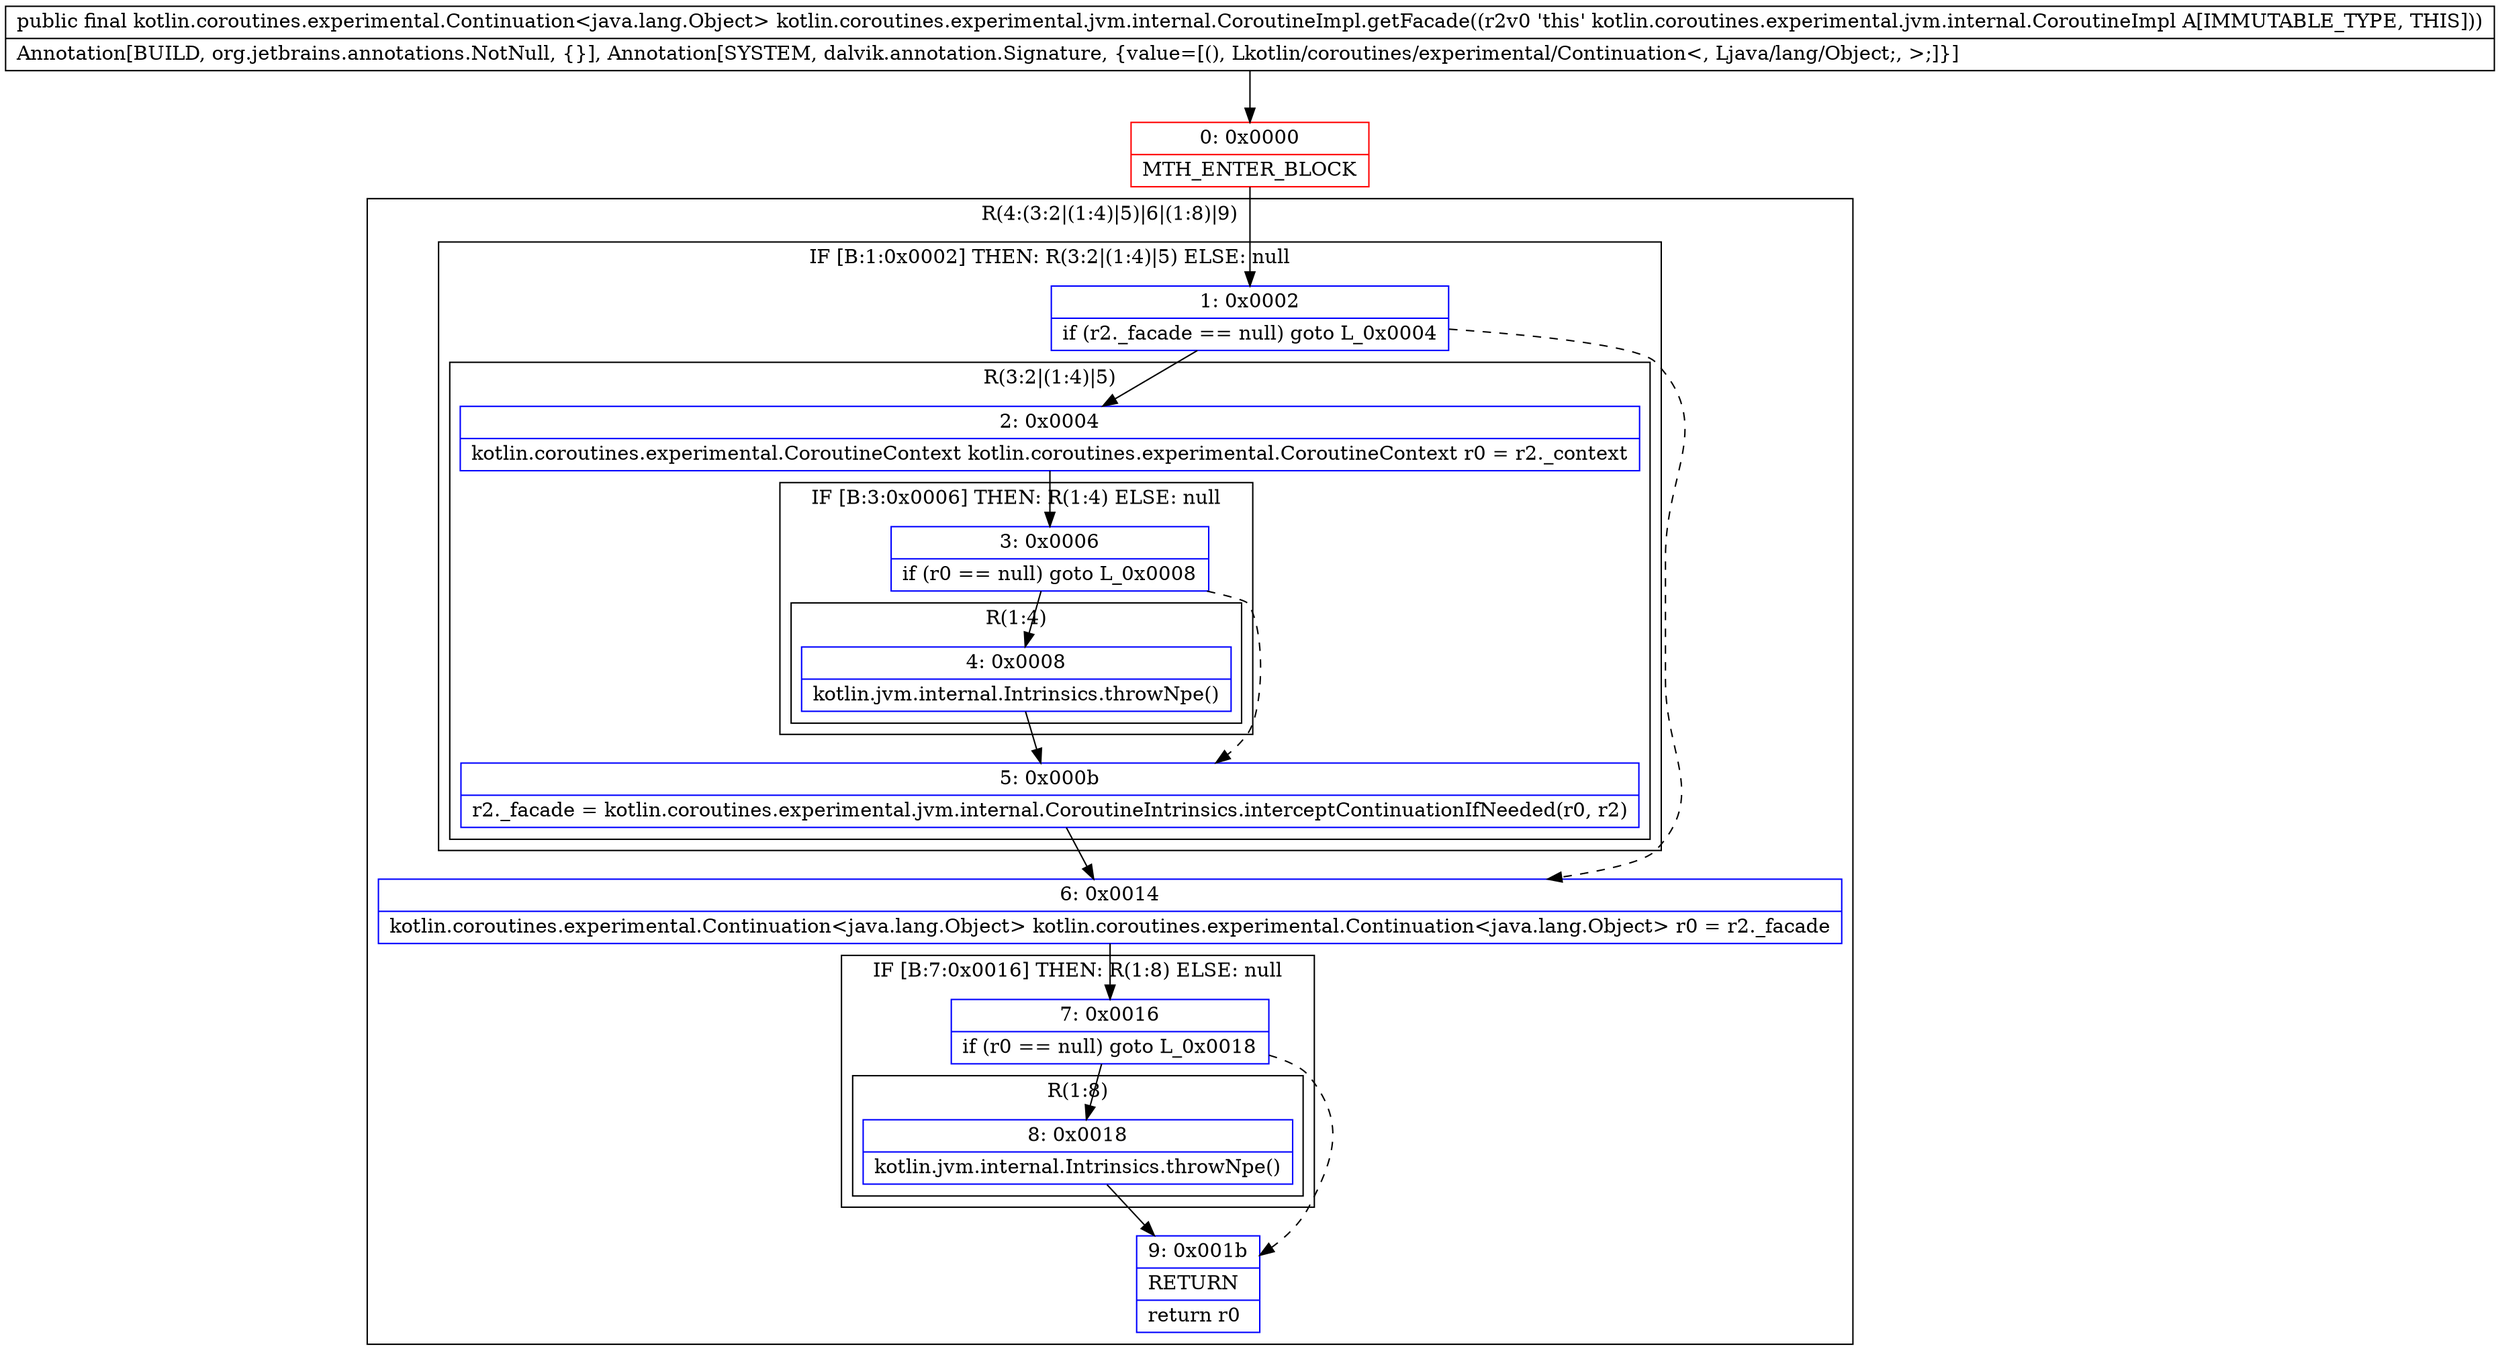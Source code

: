digraph "CFG forkotlin.coroutines.experimental.jvm.internal.CoroutineImpl.getFacade()Lkotlin\/coroutines\/experimental\/Continuation;" {
subgraph cluster_Region_163676274 {
label = "R(4:(3:2|(1:4)|5)|6|(1:8)|9)";
node [shape=record,color=blue];
subgraph cluster_IfRegion_1497218203 {
label = "IF [B:1:0x0002] THEN: R(3:2|(1:4)|5) ELSE: null";
node [shape=record,color=blue];
Node_1 [shape=record,label="{1\:\ 0x0002|if (r2._facade == null) goto L_0x0004\l}"];
subgraph cluster_Region_1593532734 {
label = "R(3:2|(1:4)|5)";
node [shape=record,color=blue];
Node_2 [shape=record,label="{2\:\ 0x0004|kotlin.coroutines.experimental.CoroutineContext kotlin.coroutines.experimental.CoroutineContext r0 = r2._context\l}"];
subgraph cluster_IfRegion_647970519 {
label = "IF [B:3:0x0006] THEN: R(1:4) ELSE: null";
node [shape=record,color=blue];
Node_3 [shape=record,label="{3\:\ 0x0006|if (r0 == null) goto L_0x0008\l}"];
subgraph cluster_Region_1981019008 {
label = "R(1:4)";
node [shape=record,color=blue];
Node_4 [shape=record,label="{4\:\ 0x0008|kotlin.jvm.internal.Intrinsics.throwNpe()\l}"];
}
}
Node_5 [shape=record,label="{5\:\ 0x000b|r2._facade = kotlin.coroutines.experimental.jvm.internal.CoroutineIntrinsics.interceptContinuationIfNeeded(r0, r2)\l}"];
}
}
Node_6 [shape=record,label="{6\:\ 0x0014|kotlin.coroutines.experimental.Continuation\<java.lang.Object\> kotlin.coroutines.experimental.Continuation\<java.lang.Object\> r0 = r2._facade\l}"];
subgraph cluster_IfRegion_988400188 {
label = "IF [B:7:0x0016] THEN: R(1:8) ELSE: null";
node [shape=record,color=blue];
Node_7 [shape=record,label="{7\:\ 0x0016|if (r0 == null) goto L_0x0018\l}"];
subgraph cluster_Region_1485424682 {
label = "R(1:8)";
node [shape=record,color=blue];
Node_8 [shape=record,label="{8\:\ 0x0018|kotlin.jvm.internal.Intrinsics.throwNpe()\l}"];
}
}
Node_9 [shape=record,label="{9\:\ 0x001b|RETURN\l|return r0\l}"];
}
Node_0 [shape=record,color=red,label="{0\:\ 0x0000|MTH_ENTER_BLOCK\l}"];
MethodNode[shape=record,label="{public final kotlin.coroutines.experimental.Continuation\<java.lang.Object\> kotlin.coroutines.experimental.jvm.internal.CoroutineImpl.getFacade((r2v0 'this' kotlin.coroutines.experimental.jvm.internal.CoroutineImpl A[IMMUTABLE_TYPE, THIS]))  | Annotation[BUILD, org.jetbrains.annotations.NotNull, \{\}], Annotation[SYSTEM, dalvik.annotation.Signature, \{value=[(), Lkotlin\/coroutines\/experimental\/Continuation\<, Ljava\/lang\/Object;, \>;]\}]\l}"];
MethodNode -> Node_0;
Node_1 -> Node_2;
Node_1 -> Node_6[style=dashed];
Node_2 -> Node_3;
Node_3 -> Node_4;
Node_3 -> Node_5[style=dashed];
Node_4 -> Node_5;
Node_5 -> Node_6;
Node_6 -> Node_7;
Node_7 -> Node_8;
Node_7 -> Node_9[style=dashed];
Node_8 -> Node_9;
Node_0 -> Node_1;
}

